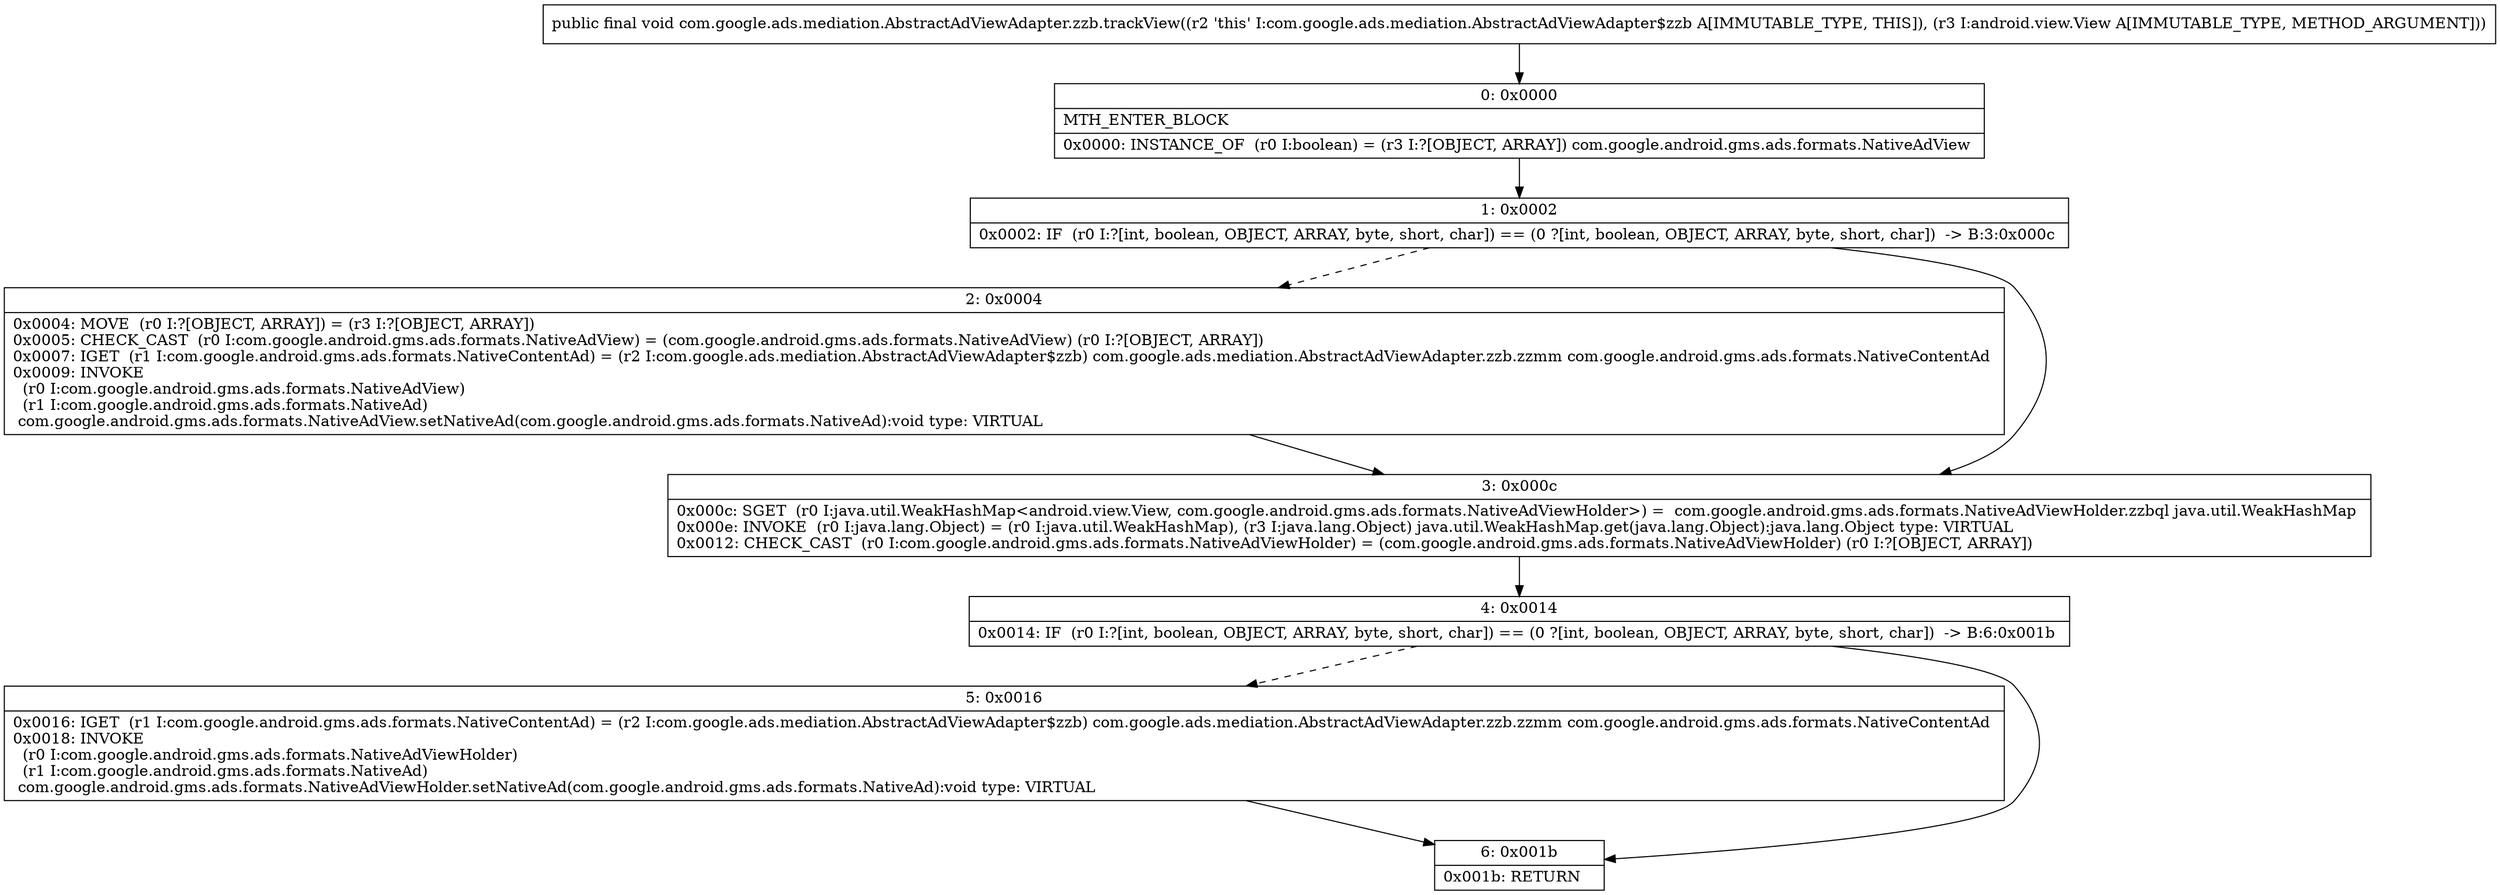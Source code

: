 digraph "CFG forcom.google.ads.mediation.AbstractAdViewAdapter.zzb.trackView(Landroid\/view\/View;)V" {
Node_0 [shape=record,label="{0\:\ 0x0000|MTH_ENTER_BLOCK\l|0x0000: INSTANCE_OF  (r0 I:boolean) = (r3 I:?[OBJECT, ARRAY]) com.google.android.gms.ads.formats.NativeAdView \l}"];
Node_1 [shape=record,label="{1\:\ 0x0002|0x0002: IF  (r0 I:?[int, boolean, OBJECT, ARRAY, byte, short, char]) == (0 ?[int, boolean, OBJECT, ARRAY, byte, short, char])  \-\> B:3:0x000c \l}"];
Node_2 [shape=record,label="{2\:\ 0x0004|0x0004: MOVE  (r0 I:?[OBJECT, ARRAY]) = (r3 I:?[OBJECT, ARRAY]) \l0x0005: CHECK_CAST  (r0 I:com.google.android.gms.ads.formats.NativeAdView) = (com.google.android.gms.ads.formats.NativeAdView) (r0 I:?[OBJECT, ARRAY]) \l0x0007: IGET  (r1 I:com.google.android.gms.ads.formats.NativeContentAd) = (r2 I:com.google.ads.mediation.AbstractAdViewAdapter$zzb) com.google.ads.mediation.AbstractAdViewAdapter.zzb.zzmm com.google.android.gms.ads.formats.NativeContentAd \l0x0009: INVOKE  \l  (r0 I:com.google.android.gms.ads.formats.NativeAdView)\l  (r1 I:com.google.android.gms.ads.formats.NativeAd)\l com.google.android.gms.ads.formats.NativeAdView.setNativeAd(com.google.android.gms.ads.formats.NativeAd):void type: VIRTUAL \l}"];
Node_3 [shape=record,label="{3\:\ 0x000c|0x000c: SGET  (r0 I:java.util.WeakHashMap\<android.view.View, com.google.android.gms.ads.formats.NativeAdViewHolder\>) =  com.google.android.gms.ads.formats.NativeAdViewHolder.zzbql java.util.WeakHashMap \l0x000e: INVOKE  (r0 I:java.lang.Object) = (r0 I:java.util.WeakHashMap), (r3 I:java.lang.Object) java.util.WeakHashMap.get(java.lang.Object):java.lang.Object type: VIRTUAL \l0x0012: CHECK_CAST  (r0 I:com.google.android.gms.ads.formats.NativeAdViewHolder) = (com.google.android.gms.ads.formats.NativeAdViewHolder) (r0 I:?[OBJECT, ARRAY]) \l}"];
Node_4 [shape=record,label="{4\:\ 0x0014|0x0014: IF  (r0 I:?[int, boolean, OBJECT, ARRAY, byte, short, char]) == (0 ?[int, boolean, OBJECT, ARRAY, byte, short, char])  \-\> B:6:0x001b \l}"];
Node_5 [shape=record,label="{5\:\ 0x0016|0x0016: IGET  (r1 I:com.google.android.gms.ads.formats.NativeContentAd) = (r2 I:com.google.ads.mediation.AbstractAdViewAdapter$zzb) com.google.ads.mediation.AbstractAdViewAdapter.zzb.zzmm com.google.android.gms.ads.formats.NativeContentAd \l0x0018: INVOKE  \l  (r0 I:com.google.android.gms.ads.formats.NativeAdViewHolder)\l  (r1 I:com.google.android.gms.ads.formats.NativeAd)\l com.google.android.gms.ads.formats.NativeAdViewHolder.setNativeAd(com.google.android.gms.ads.formats.NativeAd):void type: VIRTUAL \l}"];
Node_6 [shape=record,label="{6\:\ 0x001b|0x001b: RETURN   \l}"];
MethodNode[shape=record,label="{public final void com.google.ads.mediation.AbstractAdViewAdapter.zzb.trackView((r2 'this' I:com.google.ads.mediation.AbstractAdViewAdapter$zzb A[IMMUTABLE_TYPE, THIS]), (r3 I:android.view.View A[IMMUTABLE_TYPE, METHOD_ARGUMENT])) }"];
MethodNode -> Node_0;
Node_0 -> Node_1;
Node_1 -> Node_2[style=dashed];
Node_1 -> Node_3;
Node_2 -> Node_3;
Node_3 -> Node_4;
Node_4 -> Node_5[style=dashed];
Node_4 -> Node_6;
Node_5 -> Node_6;
}

